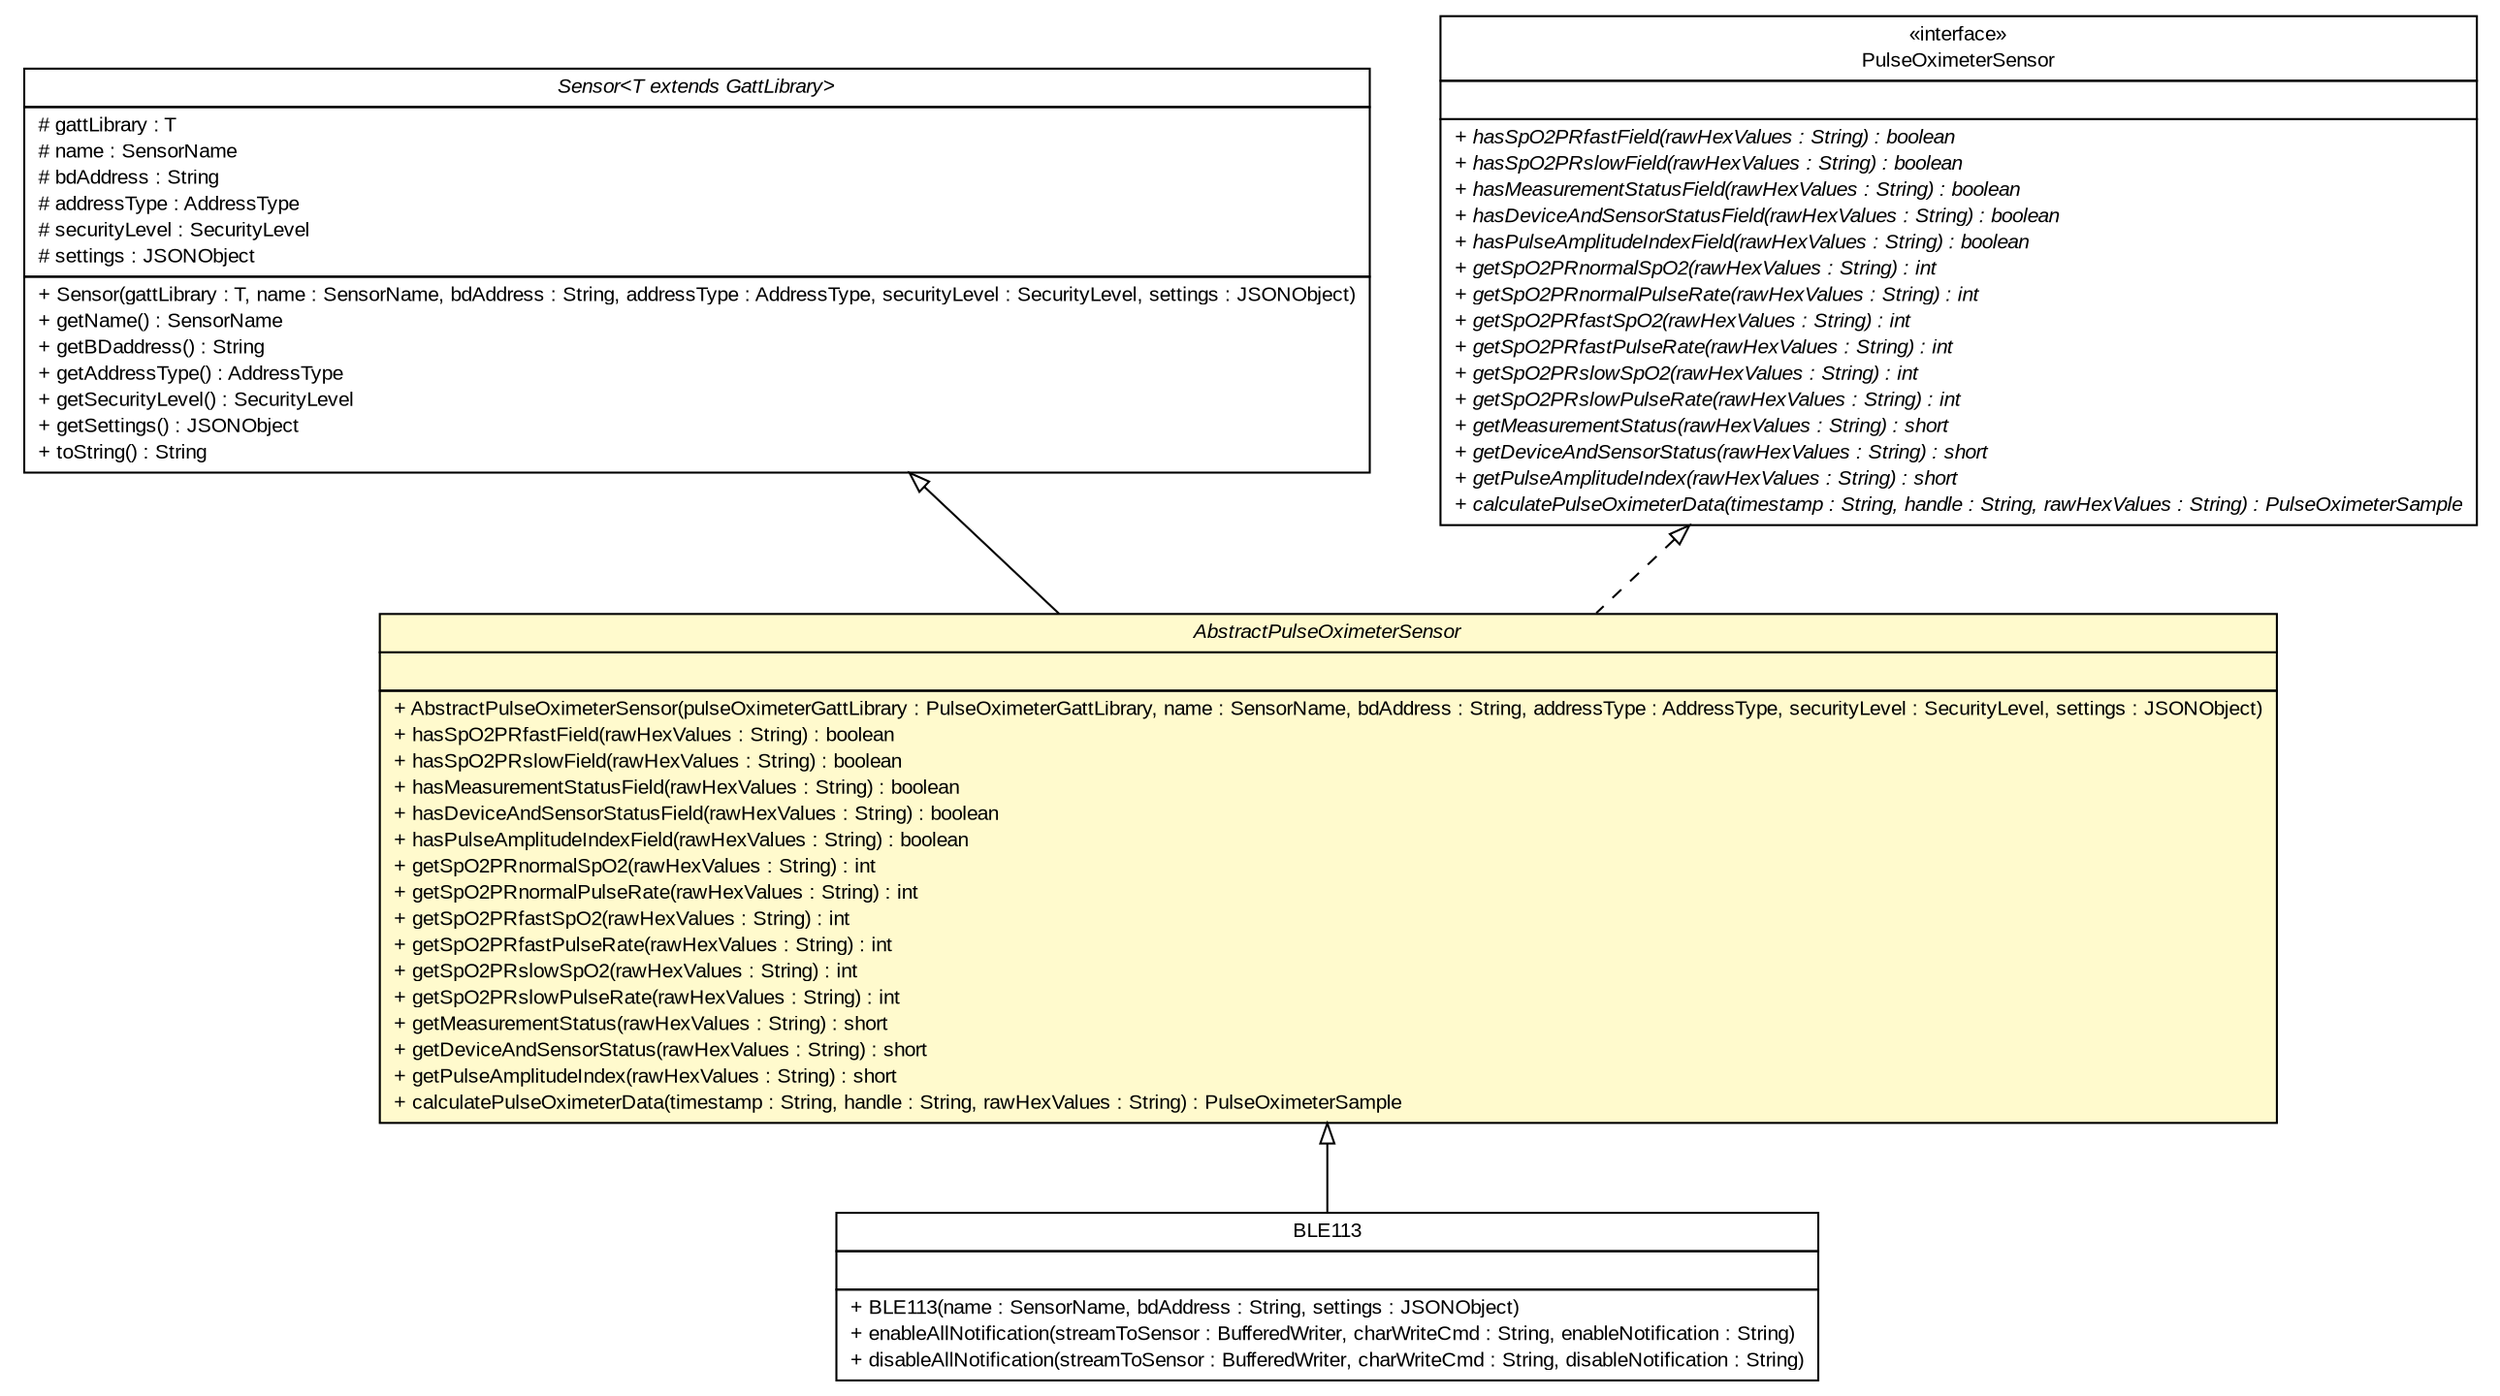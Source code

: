 #!/usr/local/bin/dot
#
# Class diagram 
# Generated by UMLGraph version R5_6 (http://www.umlgraph.org/)
#

digraph G {
	edge [fontname="arial",fontsize=10,labelfontname="arial",labelfontsize=10];
	node [fontname="arial",fontsize=10,shape=plaintext];
	nodesep=0.25;
	ranksep=0.5;
	// de.fhg.fit.biomos.sensorplatform.sensor.BLE113
	c1114 [label=<<table title="de.fhg.fit.biomos.sensorplatform.sensor.BLE113" border="0" cellborder="1" cellspacing="0" cellpadding="2" port="p" href="./BLE113.html">
		<tr><td><table border="0" cellspacing="0" cellpadding="1">
<tr><td align="center" balign="center"> BLE113 </td></tr>
		</table></td></tr>
		<tr><td><table border="0" cellspacing="0" cellpadding="1">
<tr><td align="left" balign="left">  </td></tr>
		</table></td></tr>
		<tr><td><table border="0" cellspacing="0" cellpadding="1">
<tr><td align="left" balign="left"> + BLE113(name : SensorName, bdAddress : String, settings : JSONObject) </td></tr>
<tr><td align="left" balign="left"> + enableAllNotification(streamToSensor : BufferedWriter, charWriteCmd : String, enableNotification : String) </td></tr>
<tr><td align="left" balign="left"> + disableAllNotification(streamToSensor : BufferedWriter, charWriteCmd : String, disableNotification : String) </td></tr>
		</table></td></tr>
		</table>>, URL="./BLE113.html", fontname="arial", fontcolor="black", fontsize=10.0];
	// de.fhg.fit.biomos.sensorplatform.sensor.Sensor<T extends de.fhg.fit.biomos.sensorplatform.gatt.GattLibrary>
	c1120 [label=<<table title="de.fhg.fit.biomos.sensorplatform.sensor.Sensor" border="0" cellborder="1" cellspacing="0" cellpadding="2" port="p" href="./Sensor.html">
		<tr><td><table border="0" cellspacing="0" cellpadding="1">
<tr><td align="center" balign="center"><font face="arial italic"> Sensor&lt;T extends GattLibrary&gt; </font></td></tr>
		</table></td></tr>
		<tr><td><table border="0" cellspacing="0" cellpadding="1">
<tr><td align="left" balign="left"> # gattLibrary : T </td></tr>
<tr><td align="left" balign="left"> # name : SensorName </td></tr>
<tr><td align="left" balign="left"> # bdAddress : String </td></tr>
<tr><td align="left" balign="left"> # addressType : AddressType </td></tr>
<tr><td align="left" balign="left"> # securityLevel : SecurityLevel </td></tr>
<tr><td align="left" balign="left"> # settings : JSONObject </td></tr>
		</table></td></tr>
		<tr><td><table border="0" cellspacing="0" cellpadding="1">
<tr><td align="left" balign="left"> + Sensor(gattLibrary : T, name : SensorName, bdAddress : String, addressType : AddressType, securityLevel : SecurityLevel, settings : JSONObject) </td></tr>
<tr><td align="left" balign="left"> + getName() : SensorName </td></tr>
<tr><td align="left" balign="left"> + getBDaddress() : String </td></tr>
<tr><td align="left" balign="left"> + getAddressType() : AddressType </td></tr>
<tr><td align="left" balign="left"> + getSecurityLevel() : SecurityLevel </td></tr>
<tr><td align="left" balign="left"> + getSettings() : JSONObject </td></tr>
<tr><td align="left" balign="left"> + toString() : String </td></tr>
		</table></td></tr>
		</table>>, URL="./Sensor.html", fontname="arial", fontcolor="black", fontsize=10.0];
	// de.fhg.fit.biomos.sensorplatform.sensor.PulseOximeterSensor
	c1121 [label=<<table title="de.fhg.fit.biomos.sensorplatform.sensor.PulseOximeterSensor" border="0" cellborder="1" cellspacing="0" cellpadding="2" port="p" href="./PulseOximeterSensor.html">
		<tr><td><table border="0" cellspacing="0" cellpadding="1">
<tr><td align="center" balign="center"> &#171;interface&#187; </td></tr>
<tr><td align="center" balign="center"> PulseOximeterSensor </td></tr>
		</table></td></tr>
		<tr><td><table border="0" cellspacing="0" cellpadding="1">
<tr><td align="left" balign="left">  </td></tr>
		</table></td></tr>
		<tr><td><table border="0" cellspacing="0" cellpadding="1">
<tr><td align="left" balign="left"><font face="arial italic" point-size="10.0"> + hasSpO2PRfastField(rawHexValues : String) : boolean </font></td></tr>
<tr><td align="left" balign="left"><font face="arial italic" point-size="10.0"> + hasSpO2PRslowField(rawHexValues : String) : boolean </font></td></tr>
<tr><td align="left" balign="left"><font face="arial italic" point-size="10.0"> + hasMeasurementStatusField(rawHexValues : String) : boolean </font></td></tr>
<tr><td align="left" balign="left"><font face="arial italic" point-size="10.0"> + hasDeviceAndSensorStatusField(rawHexValues : String) : boolean </font></td></tr>
<tr><td align="left" balign="left"><font face="arial italic" point-size="10.0"> + hasPulseAmplitudeIndexField(rawHexValues : String) : boolean </font></td></tr>
<tr><td align="left" balign="left"><font face="arial italic" point-size="10.0"> + getSpO2PRnormalSpO2(rawHexValues : String) : int </font></td></tr>
<tr><td align="left" balign="left"><font face="arial italic" point-size="10.0"> + getSpO2PRnormalPulseRate(rawHexValues : String) : int </font></td></tr>
<tr><td align="left" balign="left"><font face="arial italic" point-size="10.0"> + getSpO2PRfastSpO2(rawHexValues : String) : int </font></td></tr>
<tr><td align="left" balign="left"><font face="arial italic" point-size="10.0"> + getSpO2PRfastPulseRate(rawHexValues : String) : int </font></td></tr>
<tr><td align="left" balign="left"><font face="arial italic" point-size="10.0"> + getSpO2PRslowSpO2(rawHexValues : String) : int </font></td></tr>
<tr><td align="left" balign="left"><font face="arial italic" point-size="10.0"> + getSpO2PRslowPulseRate(rawHexValues : String) : int </font></td></tr>
<tr><td align="left" balign="left"><font face="arial italic" point-size="10.0"> + getMeasurementStatus(rawHexValues : String) : short </font></td></tr>
<tr><td align="left" balign="left"><font face="arial italic" point-size="10.0"> + getDeviceAndSensorStatus(rawHexValues : String) : short </font></td></tr>
<tr><td align="left" balign="left"><font face="arial italic" point-size="10.0"> + getPulseAmplitudeIndex(rawHexValues : String) : short </font></td></tr>
<tr><td align="left" balign="left"><font face="arial italic" point-size="10.0"> + calculatePulseOximeterData(timestamp : String, handle : String, rawHexValues : String) : PulseOximeterSample </font></td></tr>
		</table></td></tr>
		</table>>, URL="./PulseOximeterSensor.html", fontname="arial", fontcolor="black", fontsize=10.0];
	// de.fhg.fit.biomos.sensorplatform.sensor.AbstractPulseOximeterSensor
	c1123 [label=<<table title="de.fhg.fit.biomos.sensorplatform.sensor.AbstractPulseOximeterSensor" border="0" cellborder="1" cellspacing="0" cellpadding="2" port="p" bgcolor="lemonChiffon" href="./AbstractPulseOximeterSensor.html">
		<tr><td><table border="0" cellspacing="0" cellpadding="1">
<tr><td align="center" balign="center"><font face="arial italic"> AbstractPulseOximeterSensor </font></td></tr>
		</table></td></tr>
		<tr><td><table border="0" cellspacing="0" cellpadding="1">
<tr><td align="left" balign="left">  </td></tr>
		</table></td></tr>
		<tr><td><table border="0" cellspacing="0" cellpadding="1">
<tr><td align="left" balign="left"> + AbstractPulseOximeterSensor(pulseOximeterGattLibrary : PulseOximeterGattLibrary, name : SensorName, bdAddress : String, addressType : AddressType, securityLevel : SecurityLevel, settings : JSONObject) </td></tr>
<tr><td align="left" balign="left"> + hasSpO2PRfastField(rawHexValues : String) : boolean </td></tr>
<tr><td align="left" balign="left"> + hasSpO2PRslowField(rawHexValues : String) : boolean </td></tr>
<tr><td align="left" balign="left"> + hasMeasurementStatusField(rawHexValues : String) : boolean </td></tr>
<tr><td align="left" balign="left"> + hasDeviceAndSensorStatusField(rawHexValues : String) : boolean </td></tr>
<tr><td align="left" balign="left"> + hasPulseAmplitudeIndexField(rawHexValues : String) : boolean </td></tr>
<tr><td align="left" balign="left"> + getSpO2PRnormalSpO2(rawHexValues : String) : int </td></tr>
<tr><td align="left" balign="left"> + getSpO2PRnormalPulseRate(rawHexValues : String) : int </td></tr>
<tr><td align="left" balign="left"> + getSpO2PRfastSpO2(rawHexValues : String) : int </td></tr>
<tr><td align="left" balign="left"> + getSpO2PRfastPulseRate(rawHexValues : String) : int </td></tr>
<tr><td align="left" balign="left"> + getSpO2PRslowSpO2(rawHexValues : String) : int </td></tr>
<tr><td align="left" balign="left"> + getSpO2PRslowPulseRate(rawHexValues : String) : int </td></tr>
<tr><td align="left" balign="left"> + getMeasurementStatus(rawHexValues : String) : short </td></tr>
<tr><td align="left" balign="left"> + getDeviceAndSensorStatus(rawHexValues : String) : short </td></tr>
<tr><td align="left" balign="left"> + getPulseAmplitudeIndex(rawHexValues : String) : short </td></tr>
<tr><td align="left" balign="left"> + calculatePulseOximeterData(timestamp : String, handle : String, rawHexValues : String) : PulseOximeterSample </td></tr>
		</table></td></tr>
		</table>>, URL="./AbstractPulseOximeterSensor.html", fontname="arial", fontcolor="black", fontsize=10.0];
	//de.fhg.fit.biomos.sensorplatform.sensor.BLE113 extends de.fhg.fit.biomos.sensorplatform.sensor.AbstractPulseOximeterSensor
	c1123:p -> c1114:p [dir=back,arrowtail=empty];
	//de.fhg.fit.biomos.sensorplatform.sensor.AbstractPulseOximeterSensor extends de.fhg.fit.biomos.sensorplatform.sensor.Sensor<de.fhg.fit.biomos.sensorplatform.gatt.PulseOximeterGattLibrary>
	c1120:p -> c1123:p [dir=back,arrowtail=empty];
	//de.fhg.fit.biomos.sensorplatform.sensor.AbstractPulseOximeterSensor implements de.fhg.fit.biomos.sensorplatform.sensor.PulseOximeterSensor
	c1121:p -> c1123:p [dir=back,arrowtail=empty,style=dashed];
}

